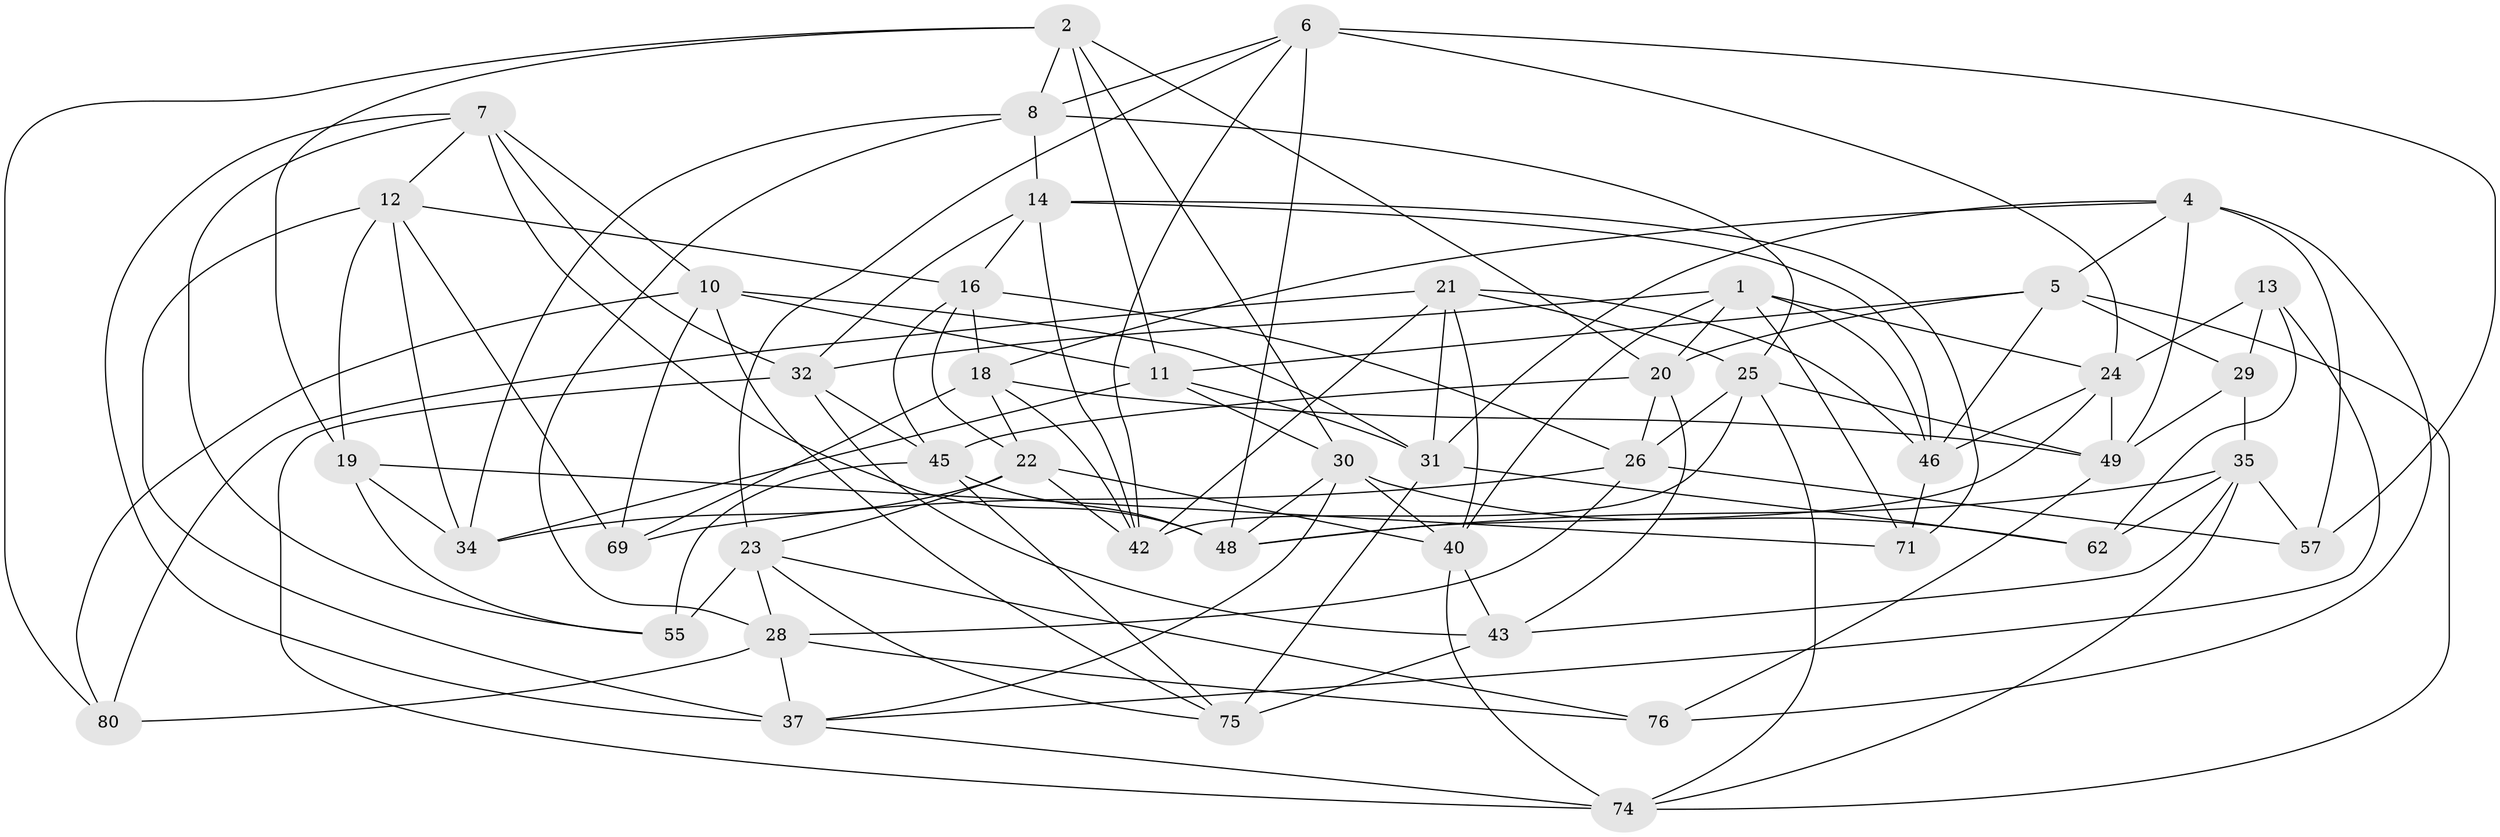 // Generated by graph-tools (version 1.1) at 2025/52/02/27/25 19:52:33]
// undirected, 46 vertices, 127 edges
graph export_dot {
graph [start="1"]
  node [color=gray90,style=filled];
  1 [super="+3"];
  2 [super="+51"];
  4 [super="+9"];
  5 [super="+81"];
  6 [super="+17"];
  7 [super="+15"];
  8 [super="+33"];
  10 [super="+73"];
  11 [super="+78"];
  12 [super="+36"];
  13;
  14 [super="+67"];
  16 [super="+27"];
  18 [super="+63"];
  19 [super="+38"];
  20 [super="+53"];
  21 [super="+70"];
  22 [super="+72"];
  23 [super="+82"];
  24 [super="+59"];
  25 [super="+52"];
  26 [super="+66"];
  28 [super="+77"];
  29;
  30 [super="+50"];
  31 [super="+60"];
  32 [super="+41"];
  34 [super="+54"];
  35 [super="+44"];
  37 [super="+39"];
  40 [super="+61"];
  42 [super="+56"];
  43 [super="+64"];
  45 [super="+47"];
  46 [super="+65"];
  48 [super="+68"];
  49 [super="+58"];
  55;
  57;
  62;
  69;
  71;
  74 [super="+79"];
  75 [super="+83"];
  76;
  80;
  1 -- 32;
  1 -- 71;
  1 -- 40;
  1 -- 46;
  1 -- 20;
  1 -- 24;
  2 -- 80;
  2 -- 19;
  2 -- 11;
  2 -- 20;
  2 -- 30;
  2 -- 8;
  4 -- 57;
  4 -- 18;
  4 -- 49;
  4 -- 31;
  4 -- 76;
  4 -- 5;
  5 -- 74;
  5 -- 29;
  5 -- 11;
  5 -- 20;
  5 -- 46;
  6 -- 8;
  6 -- 42;
  6 -- 57;
  6 -- 48;
  6 -- 23;
  6 -- 24;
  7 -- 55;
  7 -- 10;
  7 -- 32;
  7 -- 48;
  7 -- 37;
  7 -- 12;
  8 -- 14;
  8 -- 25;
  8 -- 28;
  8 -- 34;
  10 -- 31;
  10 -- 69;
  10 -- 80;
  10 -- 11;
  10 -- 75;
  11 -- 30;
  11 -- 31;
  11 -- 34;
  12 -- 34;
  12 -- 37;
  12 -- 19;
  12 -- 69;
  12 -- 16;
  13 -- 62;
  13 -- 29;
  13 -- 37;
  13 -- 24;
  14 -- 71;
  14 -- 32;
  14 -- 16;
  14 -- 42;
  14 -- 46;
  16 -- 22;
  16 -- 45;
  16 -- 26;
  16 -- 18;
  18 -- 42;
  18 -- 69;
  18 -- 22;
  18 -- 49;
  19 -- 71;
  19 -- 34 [weight=2];
  19 -- 55;
  20 -- 26;
  20 -- 43;
  20 -- 45;
  21 -- 46;
  21 -- 25;
  21 -- 40;
  21 -- 42;
  21 -- 80;
  21 -- 31;
  22 -- 40;
  22 -- 34;
  22 -- 23;
  22 -- 42;
  23 -- 75;
  23 -- 55;
  23 -- 76;
  23 -- 28;
  24 -- 49;
  24 -- 46;
  24 -- 48;
  25 -- 42;
  25 -- 49;
  25 -- 26;
  25 -- 74;
  26 -- 57;
  26 -- 69;
  26 -- 28;
  28 -- 76;
  28 -- 80;
  28 -- 37;
  29 -- 35;
  29 -- 49;
  30 -- 62;
  30 -- 48;
  30 -- 40;
  30 -- 37;
  31 -- 75;
  31 -- 62;
  32 -- 74;
  32 -- 45;
  32 -- 43;
  35 -- 43;
  35 -- 62;
  35 -- 48;
  35 -- 57;
  35 -- 74;
  37 -- 74;
  40 -- 43;
  40 -- 74;
  43 -- 75 [weight=2];
  45 -- 55;
  45 -- 48;
  45 -- 75;
  46 -- 71;
  49 -- 76;
}
